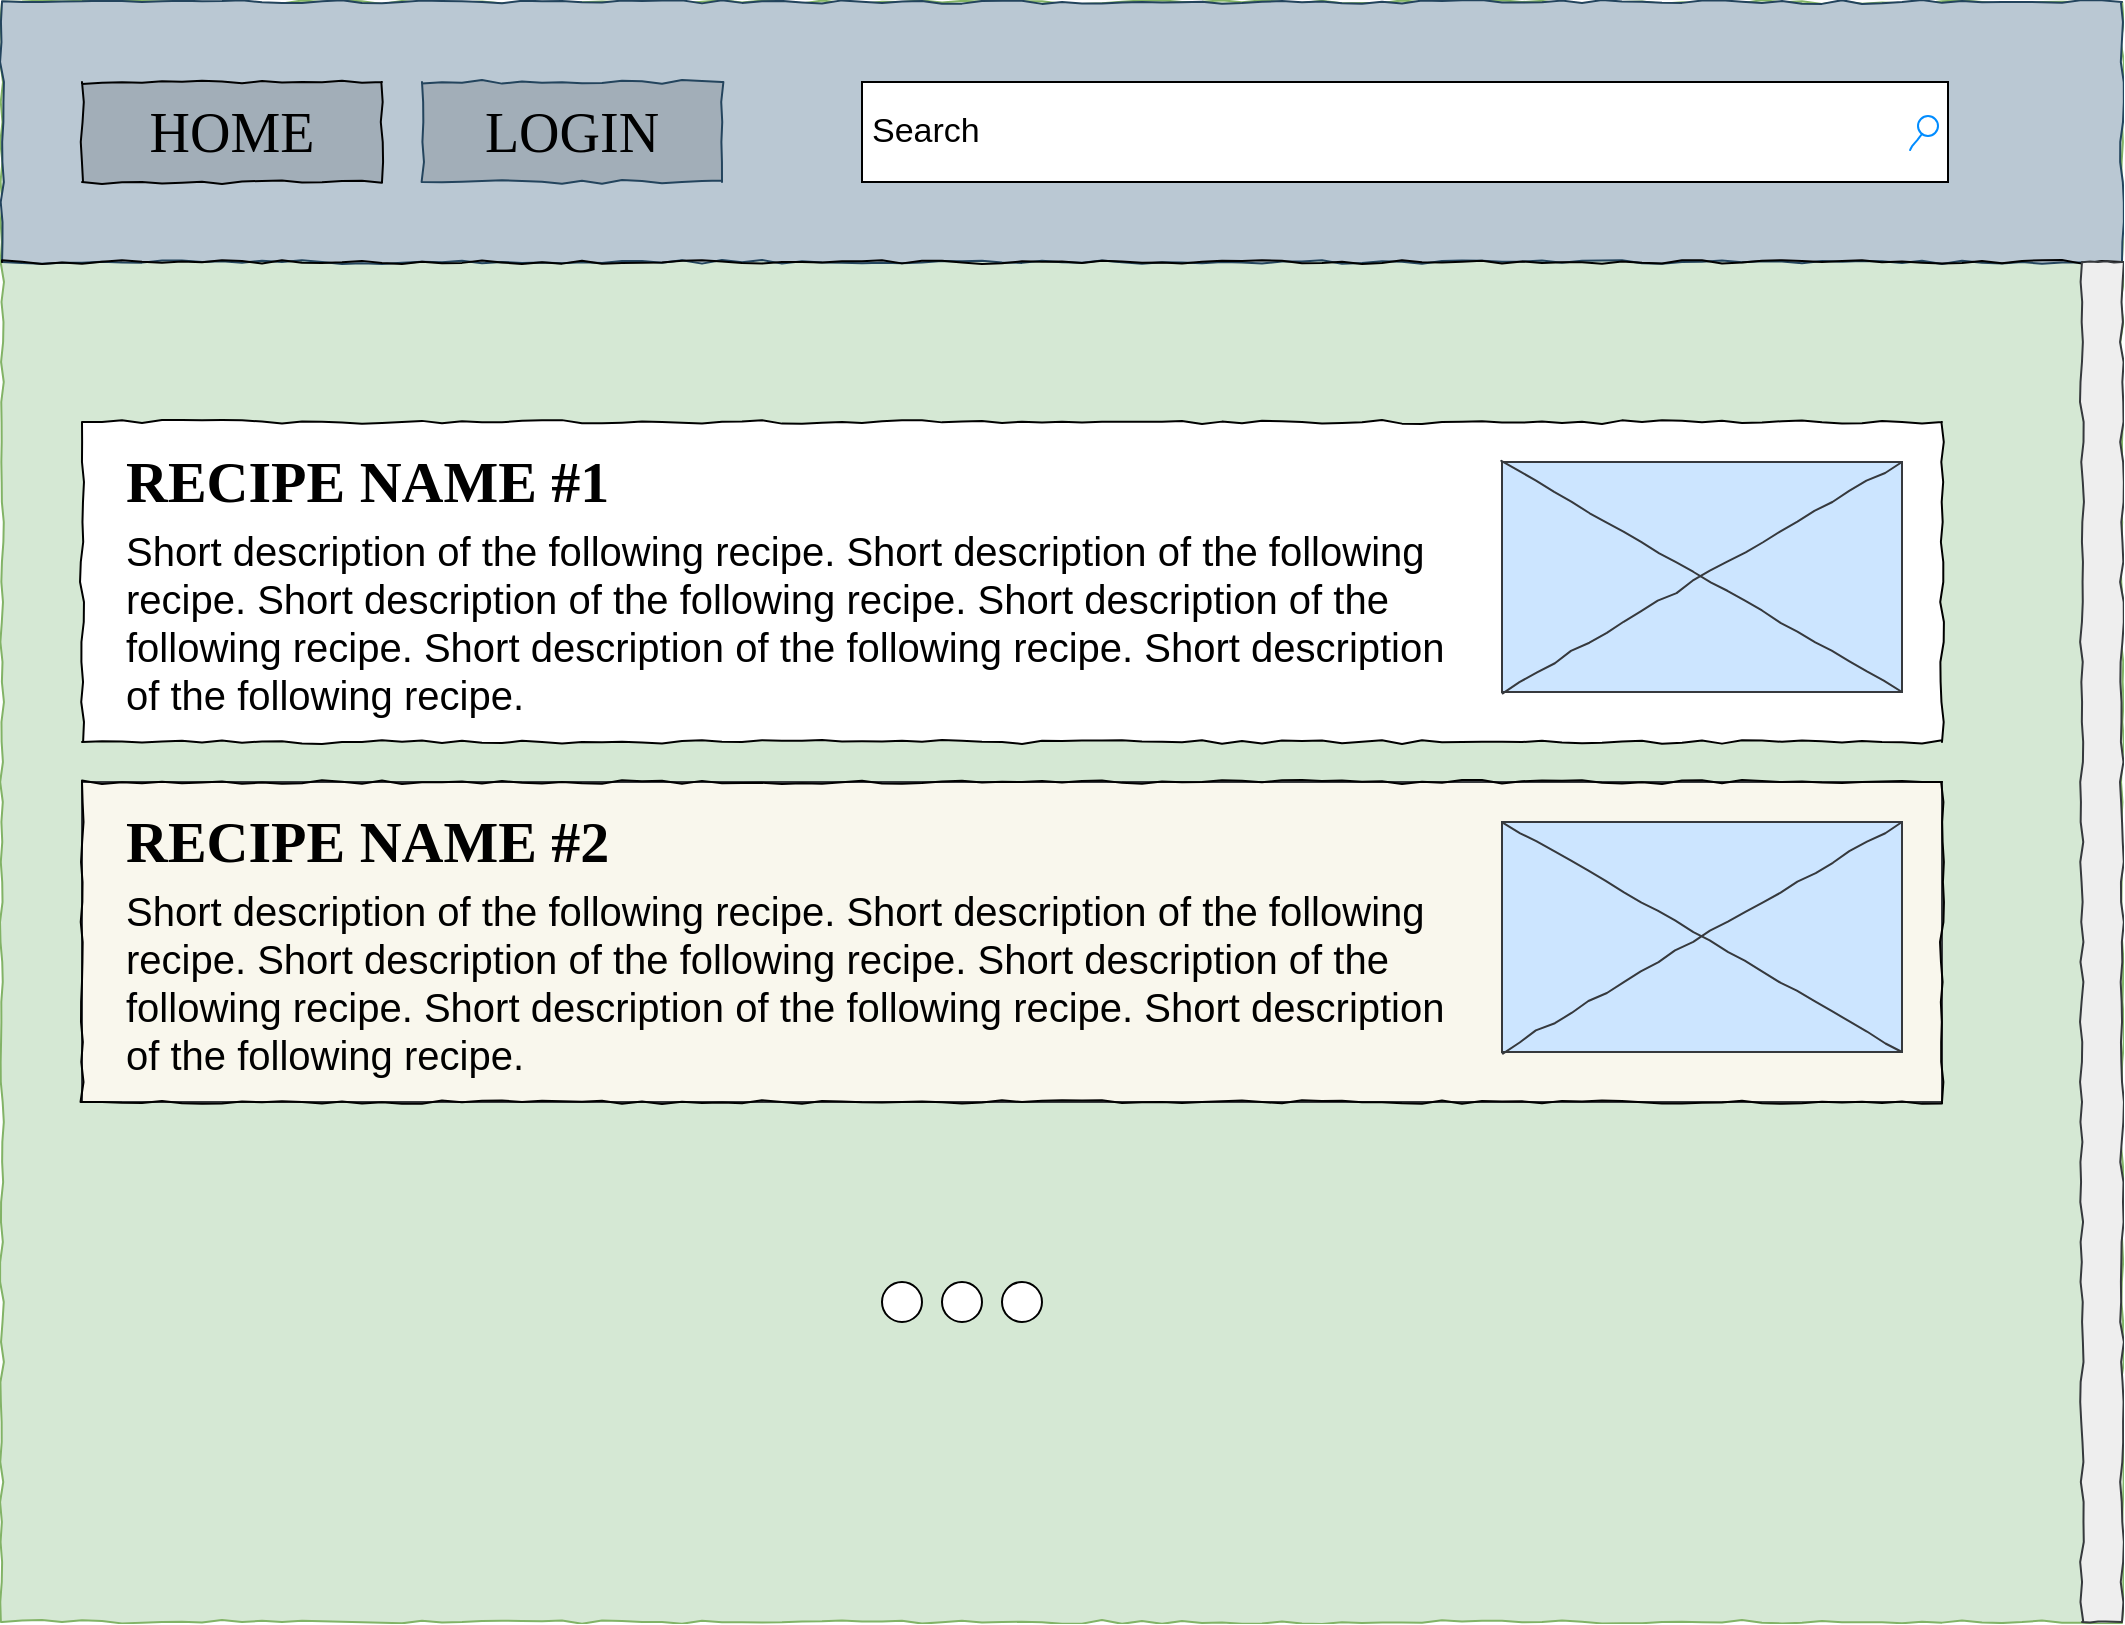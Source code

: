 <mxfile version="12.6.6" type="device"><diagram name="Page-1" id="03018318-947c-dd8e-b7a3-06fadd420f32"><mxGraphModel dx="2194" dy="1989" grid="1" gridSize="10" guides="1" tooltips="1" connect="1" arrows="1" fold="1" page="1" pageScale="1" pageWidth="1100" pageHeight="850" background="#ffffff" math="0" shadow="0"><root><mxCell id="0"/><mxCell id="1" parent="0"/><mxCell id="yunRUq9zAcMDzC7jImYG-1" value="" style="whiteSpace=wrap;html=1;rounded=0;shadow=0;labelBackgroundColor=none;strokeWidth=1;fontFamily=Verdana;fontSize=12;align=center;comic=1;fillColor=#d5e8d4;strokeColor=#82b366;" vertex="1" parent="1"><mxGeometry x="20" y="20" width="1060" height="810" as="geometry"/></mxCell><mxCell id="yunRUq9zAcMDzC7jImYG-2" value="" style="whiteSpace=wrap;html=1;rounded=0;shadow=0;labelBackgroundColor=none;strokeWidth=1;fontFamily=Verdana;fontSize=12;align=center;comic=1;fillColor=#bac8d3;strokeColor=#23445d;" vertex="1" parent="1"><mxGeometry x="20" y="20" width="1060" height="130" as="geometry"/></mxCell><mxCell id="yunRUq9zAcMDzC7jImYG-3" value="HOME" style="whiteSpace=wrap;html=1;rounded=0;shadow=0;labelBackgroundColor=none;strokeWidth=1;fontFamily=Verdana;fontSize=28;align=center;comic=1;fillColor=#A2AEB8;" vertex="1" parent="1"><mxGeometry x="60" y="60" width="150" height="50" as="geometry"/></mxCell><mxCell id="yunRUq9zAcMDzC7jImYG-4" value="Search" style="strokeWidth=1;shadow=0;dashed=0;align=center;html=1;shape=mxgraph.mockup.forms.searchBox;mainText=;strokeColor2=#008cff;fontSize=17;align=left;spacingLeft=3;rounded=0;labelBackgroundColor=none;comic=1;" vertex="1" parent="1"><mxGeometry x="450" y="60" width="543" height="50" as="geometry"/></mxCell><mxCell id="yunRUq9zAcMDzC7jImYG-5" value="" style="line;strokeWidth=1;html=1;rounded=0;shadow=0;labelBackgroundColor=none;fillColor=none;fontFamily=Verdana;fontSize=14;fontColor=#000000;align=center;comic=1;" vertex="1" parent="1"><mxGeometry x="20" y="145" width="1060" height="10" as="geometry"/></mxCell><mxCell id="yunRUq9zAcMDzC7jImYG-6" value="LOGIN" style="whiteSpace=wrap;html=1;rounded=0;shadow=0;labelBackgroundColor=none;strokeWidth=1;fontFamily=Verdana;fontSize=28;align=center;comic=1;fillColor=#A2AEB8;strokeColor=#23445d;" vertex="1" parent="1"><mxGeometry x="230" y="60" width="150" height="50" as="geometry"/></mxCell><mxCell id="yunRUq9zAcMDzC7jImYG-7" value="" style="group" vertex="1" connectable="0" parent="1"><mxGeometry x="60" y="230" width="930" height="160" as="geometry"/></mxCell><mxCell id="yunRUq9zAcMDzC7jImYG-8" value="" style="whiteSpace=wrap;html=1;rounded=0;shadow=0;labelBackgroundColor=none;strokeWidth=1;fontFamily=Verdana;fontSize=12;align=center;comic=1;" vertex="1" parent="yunRUq9zAcMDzC7jImYG-7"><mxGeometry width="930" height="160" as="geometry"/></mxCell><mxCell id="yunRUq9zAcMDzC7jImYG-9" value="" style="verticalLabelPosition=bottom;shadow=0;dashed=0;align=center;html=1;verticalAlign=top;strokeWidth=1;shape=mxgraph.mockup.graphics.simpleIcon;strokeColor=#36393d;rounded=0;labelBackgroundColor=none;fontFamily=Verdana;fontSize=14;comic=1;fillColor=#cce5ff;" vertex="1" parent="yunRUq9zAcMDzC7jImYG-7"><mxGeometry x="710" y="20" width="200" height="115" as="geometry"/></mxCell><mxCell id="yunRUq9zAcMDzC7jImYG-10" value="&lt;h1&gt;&lt;b&gt;&lt;font style=&quot;font-size: 29px&quot; face=&quot;Comic Sans MS&quot;&gt;RECIPE NAME #1&lt;/font&gt;&lt;/b&gt;&lt;/h1&gt;" style="text;html=1;strokeColor=none;fillColor=none;align=left;verticalAlign=middle;whiteSpace=wrap;rounded=0;" vertex="1" parent="yunRUq9zAcMDzC7jImYG-7"><mxGeometry x="20" y="20" width="680" height="20" as="geometry"/></mxCell><mxCell id="yunRUq9zAcMDzC7jImYG-11" value="&lt;font style=&quot;font-size: 20px&quot;&gt;Short description of the following recipe.&amp;nbsp;&lt;/font&gt;&lt;span style=&quot;font-size: 20px&quot;&gt;Short description of the following recipe.&amp;nbsp;&lt;/span&gt;&lt;span style=&quot;font-size: 20px&quot;&gt;Short description of the following recipe.&amp;nbsp;&lt;/span&gt;&lt;span style=&quot;font-size: 20px&quot;&gt;Short description of the following recipe.&amp;nbsp;&lt;/span&gt;&lt;span style=&quot;font-size: 20px&quot;&gt;Short description of the following recipe.&amp;nbsp;&lt;/span&gt;&lt;span style=&quot;font-size: 20px&quot;&gt;Short description of the following recipe.&lt;/span&gt;" style="text;html=1;strokeColor=none;fillColor=none;align=left;verticalAlign=middle;whiteSpace=wrap;rounded=0;" vertex="1" parent="yunRUq9zAcMDzC7jImYG-7"><mxGeometry x="20" y="50" width="680" height="100" as="geometry"/></mxCell><mxCell id="yunRUq9zAcMDzC7jImYG-12" value="" style="group;fillColor=#f9f7ed;strokeColor=#36393d;" vertex="1" connectable="0" parent="1"><mxGeometry x="60" y="410" width="930" height="160" as="geometry"/></mxCell><mxCell id="yunRUq9zAcMDzC7jImYG-13" value="" style="whiteSpace=wrap;html=1;rounded=0;shadow=0;labelBackgroundColor=none;strokeColor=#000000;strokeWidth=1;fillColor=none;fontFamily=Verdana;fontSize=12;fontColor=#000000;align=center;comic=1;" vertex="1" parent="yunRUq9zAcMDzC7jImYG-12"><mxGeometry width="930" height="160" as="geometry"/></mxCell><mxCell id="yunRUq9zAcMDzC7jImYG-14" value="" style="verticalLabelPosition=bottom;shadow=0;dashed=0;align=center;html=1;verticalAlign=top;strokeWidth=1;shape=mxgraph.mockup.graphics.simpleIcon;strokeColor=#36393d;rounded=0;labelBackgroundColor=none;fontFamily=Verdana;fontSize=14;comic=1;fillColor=#cce5ff;" vertex="1" parent="yunRUq9zAcMDzC7jImYG-12"><mxGeometry x="710" y="20" width="200" height="115" as="geometry"/></mxCell><mxCell id="yunRUq9zAcMDzC7jImYG-15" value="&lt;h1&gt;&lt;b&gt;&lt;font style=&quot;font-size: 29px&quot; face=&quot;Comic Sans MS&quot;&gt;RECIPE NAME #2&lt;/font&gt;&lt;/b&gt;&lt;/h1&gt;" style="text;html=1;strokeColor=none;fillColor=none;align=left;verticalAlign=middle;whiteSpace=wrap;rounded=0;" vertex="1" parent="yunRUq9zAcMDzC7jImYG-12"><mxGeometry x="20" y="20" width="680" height="20" as="geometry"/></mxCell><mxCell id="yunRUq9zAcMDzC7jImYG-16" value="&lt;font style=&quot;font-size: 20px&quot;&gt;Short description of the following recipe.&amp;nbsp;&lt;/font&gt;&lt;span style=&quot;font-size: 20px&quot;&gt;Short description of the following recipe.&amp;nbsp;&lt;/span&gt;&lt;span style=&quot;font-size: 20px&quot;&gt;Short description of the following recipe.&amp;nbsp;&lt;/span&gt;&lt;span style=&quot;font-size: 20px&quot;&gt;Short description of the following recipe.&amp;nbsp;&lt;/span&gt;&lt;span style=&quot;font-size: 20px&quot;&gt;Short description of the following recipe.&amp;nbsp;&lt;/span&gt;&lt;span style=&quot;font-size: 20px&quot;&gt;Short description of the following recipe.&lt;/span&gt;" style="text;html=1;strokeColor=none;fillColor=none;align=left;verticalAlign=middle;whiteSpace=wrap;rounded=0;" vertex="1" parent="yunRUq9zAcMDzC7jImYG-12"><mxGeometry x="20" y="50" width="680" height="100" as="geometry"/></mxCell><mxCell id="yunRUq9zAcMDzC7jImYG-17" value="" style="group" vertex="1" connectable="0" parent="1"><mxGeometry x="460" y="660" width="80" height="20" as="geometry"/></mxCell><mxCell id="yunRUq9zAcMDzC7jImYG-18" value="" style="group" vertex="1" connectable="0" parent="yunRUq9zAcMDzC7jImYG-17"><mxGeometry width="80" height="20" as="geometry"/></mxCell><mxCell id="yunRUq9zAcMDzC7jImYG-19" value="" style="ellipse;whiteSpace=wrap;html=1;aspect=fixed;" vertex="1" parent="yunRUq9zAcMDzC7jImYG-18"><mxGeometry width="20" height="20" as="geometry"/></mxCell><mxCell id="yunRUq9zAcMDzC7jImYG-20" value="" style="ellipse;whiteSpace=wrap;html=1;aspect=fixed;" vertex="1" parent="yunRUq9zAcMDzC7jImYG-18"><mxGeometry x="30" width="20" height="20" as="geometry"/></mxCell><mxCell id="yunRUq9zAcMDzC7jImYG-21" value="" style="ellipse;whiteSpace=wrap;html=1;aspect=fixed;" vertex="1" parent="yunRUq9zAcMDzC7jImYG-18"><mxGeometry x="60" width="20" height="20" as="geometry"/></mxCell><mxCell id="yunRUq9zAcMDzC7jImYG-22" value="" style="whiteSpace=wrap;html=1;rounded=0;shadow=0;labelBackgroundColor=none;strokeColor=#36393d;strokeWidth=1;fillColor=#eeeeee;fontFamily=Verdana;fontSize=12;align=center;comic=1;" vertex="1" parent="1"><mxGeometry x="1060" y="150" width="20" height="680" as="geometry"/></mxCell></root></mxGraphModel></diagram></mxfile>